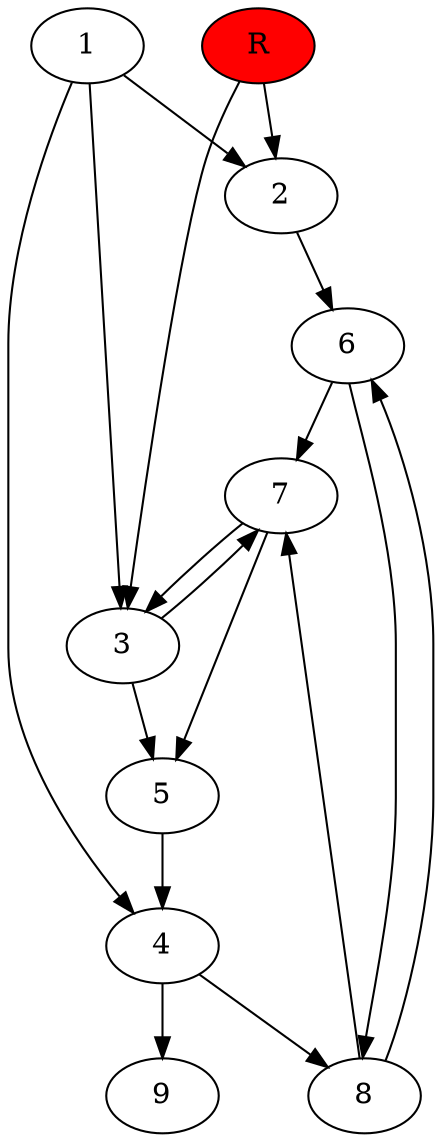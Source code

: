 digraph prb28787 {
	1
	2
	3
	4
	5
	6
	7
	8
	R [fillcolor="#ff0000" style=filled]
	1 -> 2
	1 -> 3
	1 -> 4
	2 -> 6
	3 -> 5
	3 -> 7
	4 -> 8
	4 -> 9
	5 -> 4
	6 -> 7
	6 -> 8
	7 -> 3
	7 -> 5
	8 -> 6
	8 -> 7
	R -> 2
	R -> 3
}
